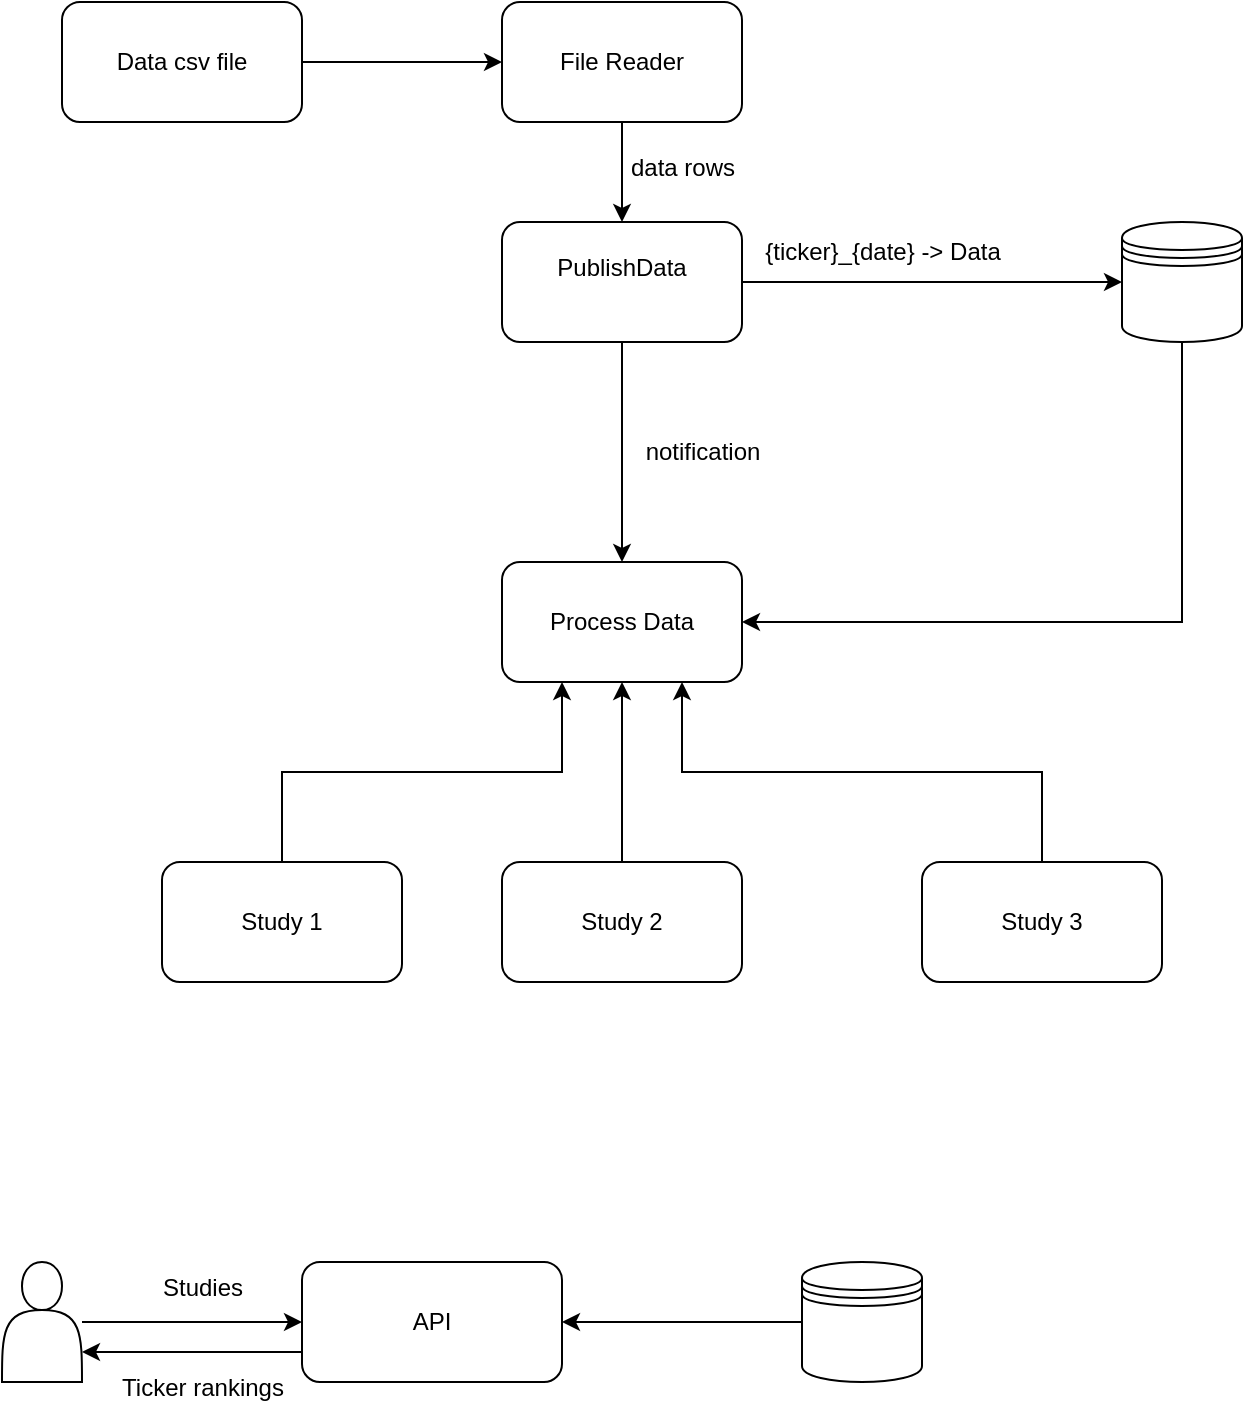 <mxfile version="24.3.1" type="github">
  <diagram name="Page-1" id="DDYgb2A4wmDNynXCX9ak">
    <mxGraphModel dx="1434" dy="772" grid="1" gridSize="10" guides="1" tooltips="1" connect="1" arrows="1" fold="1" page="1" pageScale="1" pageWidth="850" pageHeight="1100" math="0" shadow="0">
      <root>
        <mxCell id="0" />
        <mxCell id="1" parent="0" />
        <mxCell id="6Bxk8d2IZcpDvYt2KLzT-3" style="edgeStyle=orthogonalEdgeStyle;rounded=0;orthogonalLoop=1;jettySize=auto;html=1;" edge="1" parent="1" source="6Bxk8d2IZcpDvYt2KLzT-1" target="6Bxk8d2IZcpDvYt2KLzT-2">
          <mxGeometry relative="1" as="geometry" />
        </mxCell>
        <mxCell id="6Bxk8d2IZcpDvYt2KLzT-1" value="Data csv file" style="rounded=1;whiteSpace=wrap;html=1;" vertex="1" parent="1">
          <mxGeometry x="110" y="130" width="120" height="60" as="geometry" />
        </mxCell>
        <mxCell id="6Bxk8d2IZcpDvYt2KLzT-6" style="edgeStyle=orthogonalEdgeStyle;rounded=0;orthogonalLoop=1;jettySize=auto;html=1;exitX=0.5;exitY=1;exitDx=0;exitDy=0;entryX=0.5;entryY=0;entryDx=0;entryDy=0;" edge="1" parent="1" source="6Bxk8d2IZcpDvYt2KLzT-2" target="6Bxk8d2IZcpDvYt2KLzT-5">
          <mxGeometry relative="1" as="geometry" />
        </mxCell>
        <mxCell id="6Bxk8d2IZcpDvYt2KLzT-2" value="File Reader" style="rounded=1;whiteSpace=wrap;html=1;" vertex="1" parent="1">
          <mxGeometry x="330" y="130" width="120" height="60" as="geometry" />
        </mxCell>
        <mxCell id="6Bxk8d2IZcpDvYt2KLzT-9" style="edgeStyle=orthogonalEdgeStyle;rounded=0;orthogonalLoop=1;jettySize=auto;html=1;exitX=0.5;exitY=1;exitDx=0;exitDy=0;entryX=0.5;entryY=0;entryDx=0;entryDy=0;" edge="1" parent="1" source="6Bxk8d2IZcpDvYt2KLzT-5" target="6Bxk8d2IZcpDvYt2KLzT-8">
          <mxGeometry relative="1" as="geometry" />
        </mxCell>
        <mxCell id="6Bxk8d2IZcpDvYt2KLzT-5" value="PublishData&lt;div&gt;&lt;br&gt;&lt;/div&gt;" style="rounded=1;whiteSpace=wrap;html=1;" vertex="1" parent="1">
          <mxGeometry x="330" y="240" width="120" height="60" as="geometry" />
        </mxCell>
        <mxCell id="6Bxk8d2IZcpDvYt2KLzT-7" value="data rows" style="text;html=1;align=center;verticalAlign=middle;resizable=0;points=[];autosize=1;strokeColor=none;fillColor=none;" vertex="1" parent="1">
          <mxGeometry x="380" y="198" width="80" height="30" as="geometry" />
        </mxCell>
        <mxCell id="6Bxk8d2IZcpDvYt2KLzT-12" style="edgeStyle=orthogonalEdgeStyle;rounded=0;orthogonalLoop=1;jettySize=auto;html=1;entryX=0;entryY=0.5;entryDx=0;entryDy=0;exitX=1;exitY=0.5;exitDx=0;exitDy=0;" edge="1" parent="1" source="6Bxk8d2IZcpDvYt2KLzT-5" target="6Bxk8d2IZcpDvYt2KLzT-11">
          <mxGeometry relative="1" as="geometry" />
        </mxCell>
        <mxCell id="6Bxk8d2IZcpDvYt2KLzT-16" style="edgeStyle=orthogonalEdgeStyle;rounded=0;orthogonalLoop=1;jettySize=auto;html=1;entryX=0.5;entryY=1;entryDx=0;entryDy=0;" edge="1" parent="1" source="6Bxk8d2IZcpDvYt2KLzT-14" target="6Bxk8d2IZcpDvYt2KLzT-8">
          <mxGeometry relative="1" as="geometry" />
        </mxCell>
        <mxCell id="6Bxk8d2IZcpDvYt2KLzT-17" style="edgeStyle=orthogonalEdgeStyle;rounded=0;orthogonalLoop=1;jettySize=auto;html=1;exitX=0.5;exitY=0;exitDx=0;exitDy=0;entryX=0.25;entryY=1;entryDx=0;entryDy=0;" edge="1" parent="1" source="6Bxk8d2IZcpDvYt2KLzT-13" target="6Bxk8d2IZcpDvYt2KLzT-8">
          <mxGeometry relative="1" as="geometry" />
        </mxCell>
        <mxCell id="6Bxk8d2IZcpDvYt2KLzT-18" style="edgeStyle=orthogonalEdgeStyle;rounded=0;orthogonalLoop=1;jettySize=auto;html=1;exitX=0.5;exitY=0;exitDx=0;exitDy=0;entryX=0.75;entryY=1;entryDx=0;entryDy=0;" edge="1" parent="1" source="6Bxk8d2IZcpDvYt2KLzT-15" target="6Bxk8d2IZcpDvYt2KLzT-8">
          <mxGeometry relative="1" as="geometry" />
        </mxCell>
        <mxCell id="6Bxk8d2IZcpDvYt2KLzT-8" value="Process Data" style="rounded=1;whiteSpace=wrap;html=1;" vertex="1" parent="1">
          <mxGeometry x="330" y="410" width="120" height="60" as="geometry" />
        </mxCell>
        <mxCell id="6Bxk8d2IZcpDvYt2KLzT-10" value="{ticker}_{date} -&amp;gt; Data" style="text;html=1;align=center;verticalAlign=middle;resizable=0;points=[];autosize=1;strokeColor=none;fillColor=none;" vertex="1" parent="1">
          <mxGeometry x="450" y="240" width="140" height="30" as="geometry" />
        </mxCell>
        <mxCell id="6Bxk8d2IZcpDvYt2KLzT-32" style="edgeStyle=orthogonalEdgeStyle;rounded=0;orthogonalLoop=1;jettySize=auto;html=1;exitX=0.5;exitY=1;exitDx=0;exitDy=0;entryX=1;entryY=0.5;entryDx=0;entryDy=0;" edge="1" parent="1" source="6Bxk8d2IZcpDvYt2KLzT-11" target="6Bxk8d2IZcpDvYt2KLzT-8">
          <mxGeometry relative="1" as="geometry" />
        </mxCell>
        <mxCell id="6Bxk8d2IZcpDvYt2KLzT-11" value="" style="shape=datastore;whiteSpace=wrap;html=1;" vertex="1" parent="1">
          <mxGeometry x="640" y="240" width="60" height="60" as="geometry" />
        </mxCell>
        <mxCell id="6Bxk8d2IZcpDvYt2KLzT-13" value="Study 1" style="rounded=1;whiteSpace=wrap;html=1;" vertex="1" parent="1">
          <mxGeometry x="160" y="560" width="120" height="60" as="geometry" />
        </mxCell>
        <mxCell id="6Bxk8d2IZcpDvYt2KLzT-14" value="Study 2" style="rounded=1;whiteSpace=wrap;html=1;" vertex="1" parent="1">
          <mxGeometry x="330" y="560" width="120" height="60" as="geometry" />
        </mxCell>
        <mxCell id="6Bxk8d2IZcpDvYt2KLzT-15" value="Study 3" style="rounded=1;whiteSpace=wrap;html=1;" vertex="1" parent="1">
          <mxGeometry x="540" y="560" width="120" height="60" as="geometry" />
        </mxCell>
        <mxCell id="6Bxk8d2IZcpDvYt2KLzT-24" style="edgeStyle=orthogonalEdgeStyle;rounded=0;orthogonalLoop=1;jettySize=auto;html=1;exitX=0;exitY=0.5;exitDx=0;exitDy=0;" edge="1" parent="1" source="6Bxk8d2IZcpDvYt2KLzT-23" target="6Bxk8d2IZcpDvYt2KLzT-20">
          <mxGeometry relative="1" as="geometry" />
        </mxCell>
        <mxCell id="6Bxk8d2IZcpDvYt2KLzT-27" style="edgeStyle=orthogonalEdgeStyle;rounded=0;orthogonalLoop=1;jettySize=auto;html=1;exitX=0;exitY=0.75;exitDx=0;exitDy=0;entryX=1;entryY=0.75;entryDx=0;entryDy=0;" edge="1" parent="1" source="6Bxk8d2IZcpDvYt2KLzT-20" target="6Bxk8d2IZcpDvYt2KLzT-21">
          <mxGeometry relative="1" as="geometry" />
        </mxCell>
        <mxCell id="6Bxk8d2IZcpDvYt2KLzT-20" value="API" style="rounded=1;whiteSpace=wrap;html=1;" vertex="1" parent="1">
          <mxGeometry x="230" y="760" width="130" height="60" as="geometry" />
        </mxCell>
        <mxCell id="6Bxk8d2IZcpDvYt2KLzT-25" style="edgeStyle=orthogonalEdgeStyle;rounded=0;orthogonalLoop=1;jettySize=auto;html=1;entryX=0;entryY=0.5;entryDx=0;entryDy=0;" edge="1" parent="1" source="6Bxk8d2IZcpDvYt2KLzT-21" target="6Bxk8d2IZcpDvYt2KLzT-20">
          <mxGeometry relative="1" as="geometry" />
        </mxCell>
        <mxCell id="6Bxk8d2IZcpDvYt2KLzT-21" value="" style="shape=actor;whiteSpace=wrap;html=1;" vertex="1" parent="1">
          <mxGeometry x="80" y="760" width="40" height="60" as="geometry" />
        </mxCell>
        <mxCell id="6Bxk8d2IZcpDvYt2KLzT-23" value="" style="shape=datastore;whiteSpace=wrap;html=1;" vertex="1" parent="1">
          <mxGeometry x="480" y="760" width="60" height="60" as="geometry" />
        </mxCell>
        <mxCell id="6Bxk8d2IZcpDvYt2KLzT-26" value="Studies" style="text;html=1;align=center;verticalAlign=middle;resizable=0;points=[];autosize=1;strokeColor=none;fillColor=none;" vertex="1" parent="1">
          <mxGeometry x="150" y="758" width="60" height="30" as="geometry" />
        </mxCell>
        <mxCell id="6Bxk8d2IZcpDvYt2KLzT-28" value="Ticker rankings" style="text;html=1;align=center;verticalAlign=middle;resizable=0;points=[];autosize=1;strokeColor=none;fillColor=none;" vertex="1" parent="1">
          <mxGeometry x="130" y="808" width="100" height="30" as="geometry" />
        </mxCell>
        <mxCell id="6Bxk8d2IZcpDvYt2KLzT-29" value="notification" style="text;html=1;align=center;verticalAlign=middle;resizable=0;points=[];autosize=1;strokeColor=none;fillColor=none;" vertex="1" parent="1">
          <mxGeometry x="390" y="340" width="80" height="30" as="geometry" />
        </mxCell>
      </root>
    </mxGraphModel>
  </diagram>
</mxfile>
